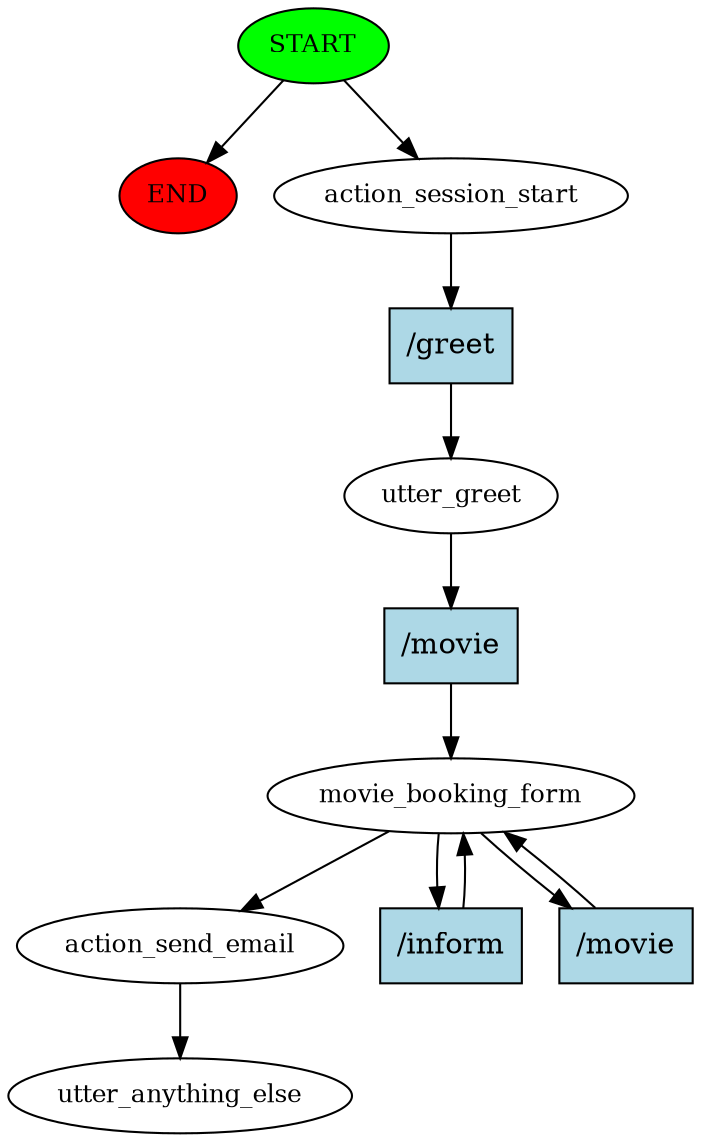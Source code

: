 digraph  {
0 [class="start active", fillcolor=green, fontsize=12, label=START, style=filled];
"-1" [class=end, fillcolor=red, fontsize=12, label=END, style=filled];
1 [class=active, fontsize=12, label=action_session_start];
2 [class=active, fontsize=12, label=utter_greet];
3 [class=active, fontsize=12, label=movie_booking_form];
9 [class=active, fontsize=12, label=action_send_email];
10 [class="dashed active", fontsize=12, label=utter_anything_else];
11 [class="intent active", fillcolor=lightblue, label="/greet", shape=rect, style=filled];
12 [class="intent active", fillcolor=lightblue, label="/movie", shape=rect, style=filled];
13 [class="intent active", fillcolor=lightblue, label="/inform", shape=rect, style=filled];
14 [class="intent active", fillcolor=lightblue, label="/movie", shape=rect, style=filled];
0 -> "-1"  [class="", key=NONE, label=""];
0 -> 1  [class=active, key=NONE, label=""];
1 -> 11  [class=active, key=0];
2 -> 12  [class=active, key=0];
3 -> 9  [class=active, key=NONE, label=""];
3 -> 13  [class=active, key=0];
3 -> 14  [class=active, key=0];
9 -> 10  [class=active, key=NONE, label=""];
11 -> 2  [class=active, key=0];
12 -> 3  [class=active, key=0];
13 -> 3  [class=active, key=0];
14 -> 3  [class=active, key=0];
}
